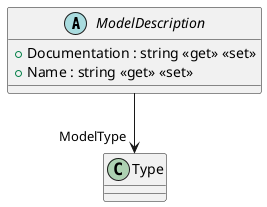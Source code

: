 @startuml
abstract class ModelDescription {
    + Documentation : string <<get>> <<set>>
    + Name : string <<get>> <<set>>
}
ModelDescription --> "ModelType" Type
@enduml
